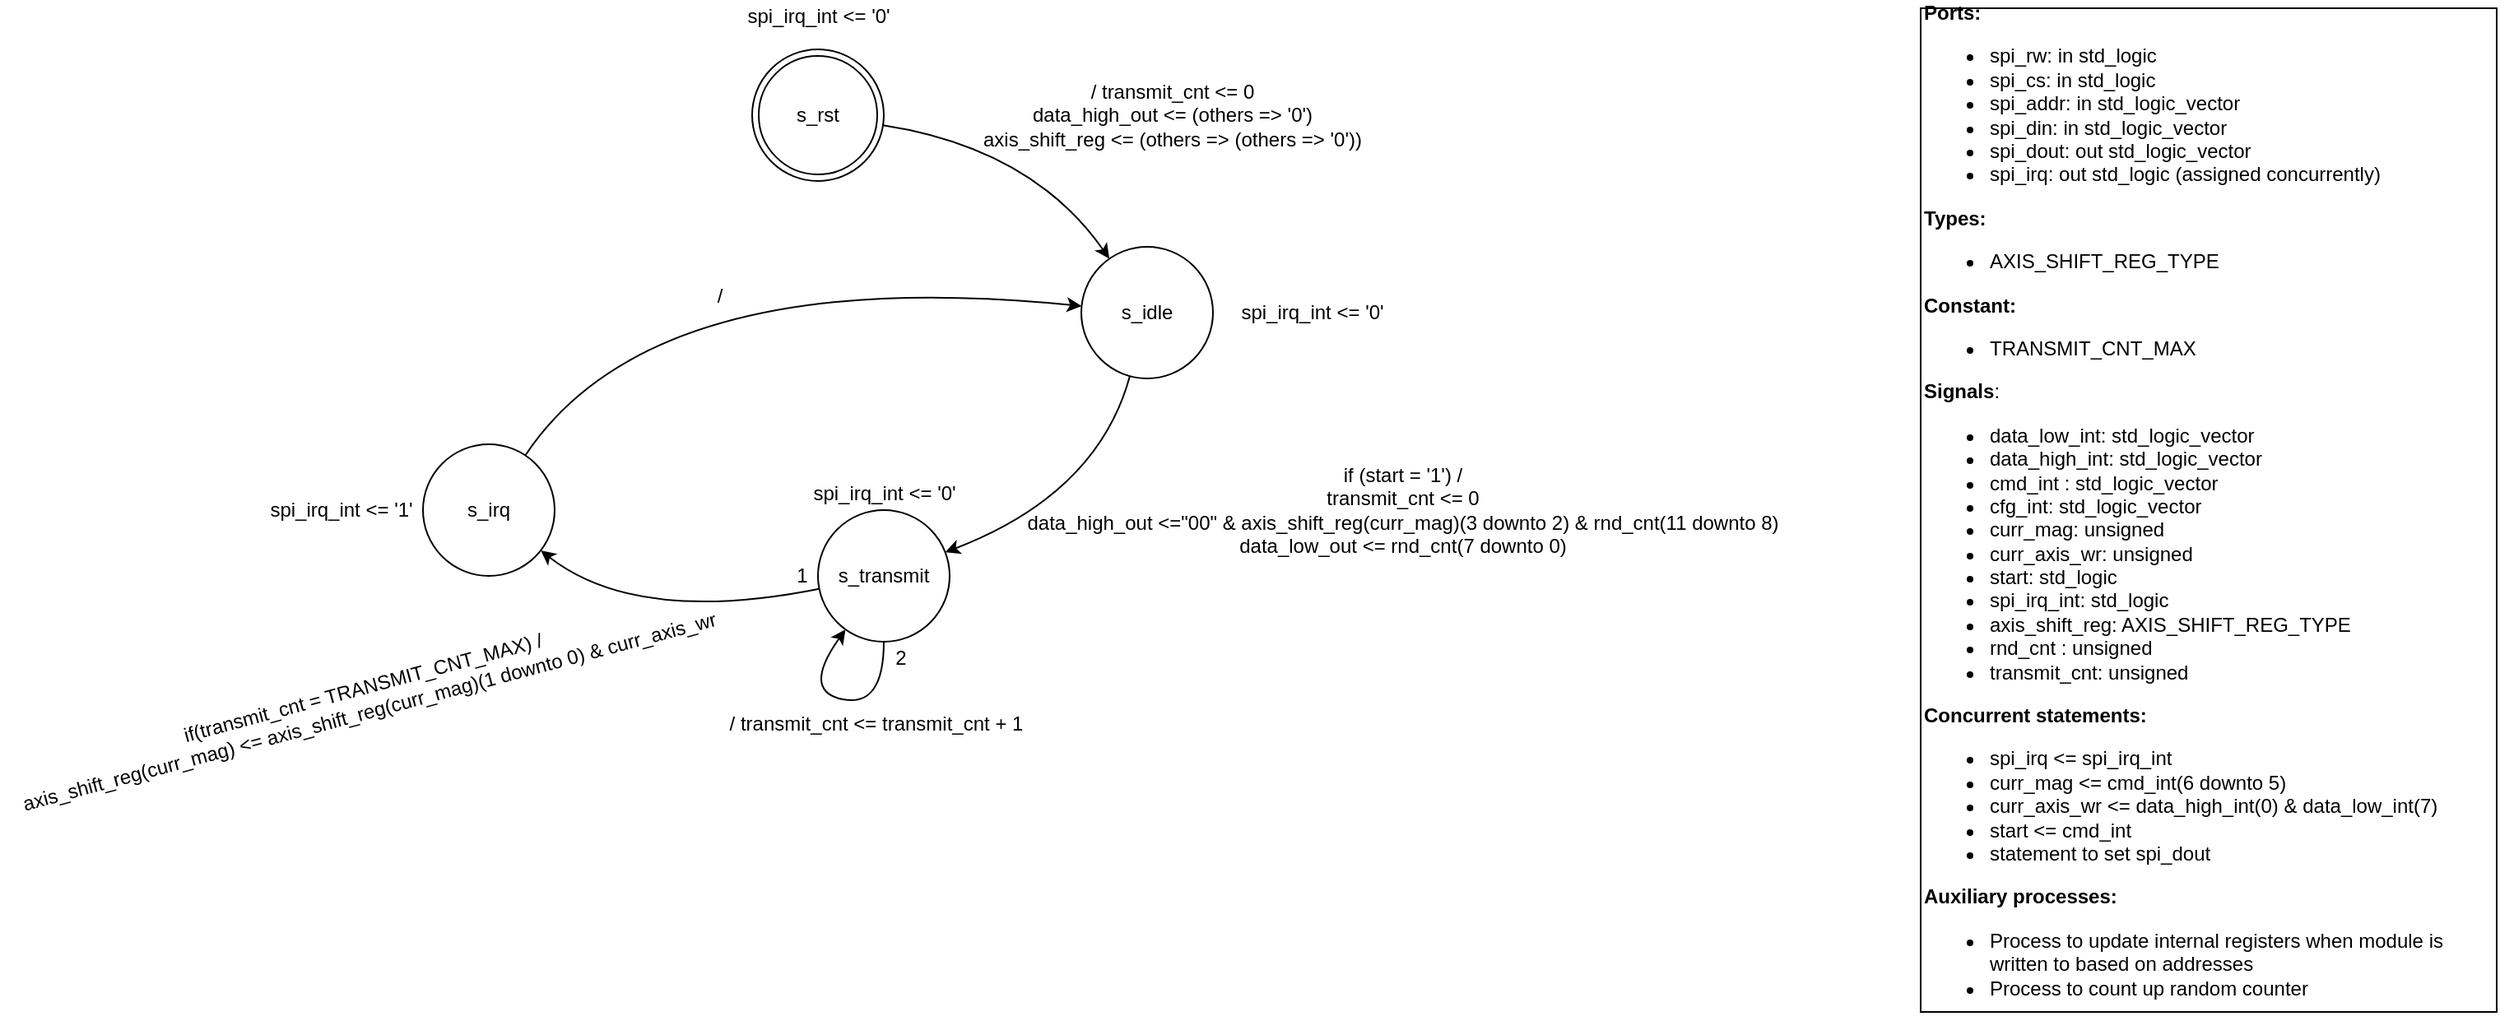 <mxfile version="16.5.3" type="github">
  <diagram id="aBNTrtRrgTnvcZmH2X1p" name="Page-1">
    <mxGraphModel dx="2568" dy="983" grid="1" gridSize="10" guides="1" tooltips="1" connect="1" arrows="1" fold="1" page="1" pageScale="1" pageWidth="850" pageHeight="1100" math="0" shadow="0">
      <root>
        <mxCell id="0" />
        <mxCell id="1" parent="0" />
        <mxCell id="z0jYmmz8D5tQBdlxhoIj-1" value="s_rst" style="ellipse;shape=doubleEllipse;whiteSpace=wrap;html=1;aspect=fixed;" vertex="1" parent="1">
          <mxGeometry x="200" y="240" width="80" height="80" as="geometry" />
        </mxCell>
        <mxCell id="z0jYmmz8D5tQBdlxhoIj-2" value="s_idle" style="ellipse;whiteSpace=wrap;html=1;aspect=fixed;" vertex="1" parent="1">
          <mxGeometry x="400" y="360" width="80" height="80" as="geometry" />
        </mxCell>
        <mxCell id="z0jYmmz8D5tQBdlxhoIj-3" value="&lt;div&gt;&lt;b&gt;Ports:&lt;/b&gt;&lt;/div&gt;&lt;ul&gt;&lt;li&gt;spi_rw: in std_logic&lt;/li&gt;&lt;li&gt;spi_cs: in std_logic&lt;/li&gt;&lt;li&gt;spi_addr: in std_logic_vector&lt;/li&gt;&lt;li&gt;spi_din: in std_logic_vector&lt;/li&gt;&lt;li&gt;spi_dout: out std_logic_vector&lt;/li&gt;&lt;li&gt;spi_irq: out std_logic (assigned concurrently)&lt;br&gt;&lt;/li&gt;&lt;/ul&gt;&lt;div&gt;&lt;b&gt;Types:&lt;/b&gt;&lt;/div&gt;&lt;div&gt;&lt;ul&gt;&lt;li&gt;AXIS_SHIFT_REG_TYPE&lt;br&gt;&lt;/li&gt;&lt;/ul&gt;&lt;/div&gt;&lt;div&gt;&lt;b&gt;Constant:&lt;/b&gt;&lt;/div&gt;&lt;div&gt;&lt;ul&gt;&lt;b&gt;&lt;/b&gt;&lt;li&gt;TRANSMIT_CNT_MAX&lt;br&gt;&lt;/li&gt;&lt;/ul&gt;&lt;/div&gt;&lt;div&gt;&lt;b&gt;Signals&lt;/b&gt;:&lt;br&gt;&lt;ul&gt;&lt;li&gt;data_low_int: std_logic_vector&lt;/li&gt;&lt;li&gt;data_high_int: std_logic_vector&lt;/li&gt;&lt;li&gt;cmd_int : std_logic_vector&lt;/li&gt;&lt;li&gt;cfg_int: std_logic_vector&lt;/li&gt;&lt;li&gt;curr_mag: unsigned&lt;/li&gt;&lt;li&gt;curr_axis_wr: unsigned&lt;/li&gt;&lt;li&gt;start: std_logic&lt;/li&gt;&lt;li&gt;spi_irq_int: std_logic&lt;/li&gt;&lt;li&gt;axis_shift_reg: AXIS_SHIFT_REG_TYPE&lt;/li&gt;&lt;li&gt;rnd_cnt : unsigned&lt;/li&gt;&lt;li&gt;transmit_cnt: unsigned&lt;br&gt;&lt;/li&gt;&lt;/ul&gt;&lt;div&gt;&lt;b&gt;Concurrent statements:&lt;/b&gt;&lt;/div&gt;&lt;div&gt;&lt;ul&gt;&lt;b&gt;&lt;/b&gt;&lt;li&gt;spi_irq &amp;lt;= spi_irq_int&lt;/li&gt;&lt;li&gt;curr_mag &amp;lt;= cmd_int(6 downto 5)&lt;/li&gt;&lt;li&gt;curr_axis_wr &amp;lt;= data_high_int(0) &amp;amp; data_low_int(7)&lt;/li&gt;&lt;li&gt;start &amp;lt;= cmd_int&lt;/li&gt;&lt;li&gt;statement to set spi_dout&lt;br&gt;&lt;/li&gt;&lt;/ul&gt;&lt;/div&gt;&lt;div&gt;&lt;b&gt;Auxiliary processes:&lt;/b&gt;&lt;/div&gt;&lt;div&gt;&lt;ul&gt;&lt;li&gt;Process to update internal registers when module is written to based on addresses&lt;/li&gt;&lt;li&gt;Process to count up random counter&lt;br&gt;&lt;/li&gt;&lt;/ul&gt;&lt;/div&gt;&lt;/div&gt;" style="rounded=0;whiteSpace=wrap;html=1;align=left;" vertex="1" parent="1">
          <mxGeometry x="910" y="215" width="350" height="610" as="geometry" />
        </mxCell>
        <mxCell id="z0jYmmz8D5tQBdlxhoIj-4" value="" style="curved=1;endArrow=classic;html=1;rounded=0;" edge="1" parent="1" source="z0jYmmz8D5tQBdlxhoIj-1" target="z0jYmmz8D5tQBdlxhoIj-2">
          <mxGeometry width="50" height="50" relative="1" as="geometry">
            <mxPoint x="240" y="410" as="sourcePoint" />
            <mxPoint x="290" y="360" as="targetPoint" />
            <Array as="points">
              <mxPoint x="370" y="300" />
            </Array>
          </mxGeometry>
        </mxCell>
        <mxCell id="z0jYmmz8D5tQBdlxhoIj-5" value="" style="curved=1;endArrow=classic;html=1;rounded=0;" edge="1" parent="1" source="z0jYmmz8D5tQBdlxhoIj-2" target="z0jYmmz8D5tQBdlxhoIj-6">
          <mxGeometry width="50" height="50" relative="1" as="geometry">
            <mxPoint x="440" y="520" as="sourcePoint" />
            <mxPoint x="490" y="470" as="targetPoint" />
            <Array as="points">
              <mxPoint x="410" y="510" />
            </Array>
          </mxGeometry>
        </mxCell>
        <mxCell id="z0jYmmz8D5tQBdlxhoIj-6" value="s_transmit" style="ellipse;whiteSpace=wrap;html=1;aspect=fixed;" vertex="1" parent="1">
          <mxGeometry x="240" y="520" width="80" height="80" as="geometry" />
        </mxCell>
        <mxCell id="z0jYmmz8D5tQBdlxhoIj-7" value="&lt;div&gt;if (start = &#39;1&#39;) /&lt;/div&gt;&lt;div&gt;transmit_cnt &amp;lt;= 0&lt;/div&gt;&lt;div&gt;data_high_out &amp;lt;=&quot;00&quot; &amp;amp; axis_shift_reg(curr_mag)(3 downto 2) &amp;amp; rnd_cnt(11 downto 8)&lt;/div&gt;&lt;div&gt;data_low_out &amp;lt;= rnd_cnt(7 downto 0)&lt;br&gt;&lt;/div&gt;" style="text;html=1;align=center;verticalAlign=middle;resizable=0;points=[];autosize=1;strokeColor=none;fillColor=none;" vertex="1" parent="1">
          <mxGeometry x="360" y="490" width="470" height="60" as="geometry" />
        </mxCell>
        <mxCell id="z0jYmmz8D5tQBdlxhoIj-8" value="" style="curved=1;endArrow=classic;html=1;rounded=0;" edge="1" parent="1" source="z0jYmmz8D5tQBdlxhoIj-6" target="z0jYmmz8D5tQBdlxhoIj-6">
          <mxGeometry width="50" height="50" relative="1" as="geometry">
            <mxPoint x="170" y="690" as="sourcePoint" />
            <mxPoint x="220" y="640" as="targetPoint" />
            <Array as="points">
              <mxPoint x="280" y="640" />
              <mxPoint x="230" y="630" />
            </Array>
          </mxGeometry>
        </mxCell>
        <mxCell id="z0jYmmz8D5tQBdlxhoIj-9" value="/ transmit_cnt &amp;lt;= transmit_cnt + 1" style="text;html=1;align=center;verticalAlign=middle;resizable=0;points=[];autosize=1;strokeColor=none;fillColor=none;" vertex="1" parent="1">
          <mxGeometry x="180" y="640" width="190" height="20" as="geometry" />
        </mxCell>
        <mxCell id="z0jYmmz8D5tQBdlxhoIj-10" value="s_irq" style="ellipse;whiteSpace=wrap;html=1;aspect=fixed;" vertex="1" parent="1">
          <mxGeometry y="480" width="80" height="80" as="geometry" />
        </mxCell>
        <mxCell id="z0jYmmz8D5tQBdlxhoIj-11" value="" style="curved=1;endArrow=classic;html=1;rounded=0;" edge="1" parent="1" source="z0jYmmz8D5tQBdlxhoIj-6" target="z0jYmmz8D5tQBdlxhoIj-10">
          <mxGeometry width="50" height="50" relative="1" as="geometry">
            <mxPoint x="120" y="600" as="sourcePoint" />
            <mxPoint x="170" y="550" as="targetPoint" />
            <Array as="points">
              <mxPoint x="130" y="590" />
            </Array>
          </mxGeometry>
        </mxCell>
        <mxCell id="z0jYmmz8D5tQBdlxhoIj-12" value="&lt;div&gt;if(transmit_cnt = TRANSMIT_CNT_MAX) /&lt;/div&gt;&lt;div&gt;axis_shift_reg(curr_mag) &amp;lt;= axis_shift_reg(curr_mag)(1 downto 0) &amp;amp; curr_axis_wr&lt;/div&gt;" style="text;html=1;align=center;verticalAlign=middle;resizable=0;points=[];autosize=1;strokeColor=none;fillColor=none;rotation=-15;" vertex="1" parent="1">
          <mxGeometry x="-260" y="620" width="450" height="30" as="geometry" />
        </mxCell>
        <mxCell id="z0jYmmz8D5tQBdlxhoIj-13" value="spi_irq_int &amp;lt;= &#39;0&#39;" style="text;html=1;align=center;verticalAlign=middle;resizable=0;points=[];autosize=1;strokeColor=none;fillColor=none;" vertex="1" parent="1">
          <mxGeometry x="190" y="210" width="100" height="20" as="geometry" />
        </mxCell>
        <mxCell id="z0jYmmz8D5tQBdlxhoIj-14" value="spi_irq_int &amp;lt;= &#39;0&#39;" style="text;html=1;align=center;verticalAlign=middle;resizable=0;points=[];autosize=1;strokeColor=none;fillColor=none;" vertex="1" parent="1">
          <mxGeometry x="490" y="390" width="100" height="20" as="geometry" />
        </mxCell>
        <mxCell id="z0jYmmz8D5tQBdlxhoIj-15" value="spi_irq_int &amp;lt;= &#39;0&#39;" style="text;html=1;align=center;verticalAlign=middle;resizable=0;points=[];autosize=1;strokeColor=none;fillColor=none;" vertex="1" parent="1">
          <mxGeometry x="230" y="500" width="100" height="20" as="geometry" />
        </mxCell>
        <mxCell id="z0jYmmz8D5tQBdlxhoIj-16" value="spi_irq_int &amp;lt;= &#39;1&#39;" style="text;html=1;align=center;verticalAlign=middle;resizable=0;points=[];autosize=1;strokeColor=none;fillColor=none;" vertex="1" parent="1">
          <mxGeometry x="-100" y="510" width="100" height="20" as="geometry" />
        </mxCell>
        <mxCell id="z0jYmmz8D5tQBdlxhoIj-17" value="1" style="text;html=1;align=center;verticalAlign=middle;resizable=0;points=[];autosize=1;strokeColor=none;fillColor=none;" vertex="1" parent="1">
          <mxGeometry x="220" y="550" width="20" height="20" as="geometry" />
        </mxCell>
        <mxCell id="z0jYmmz8D5tQBdlxhoIj-18" value="2" style="text;html=1;align=center;verticalAlign=middle;resizable=0;points=[];autosize=1;strokeColor=none;fillColor=none;" vertex="1" parent="1">
          <mxGeometry x="280" y="600" width="20" height="20" as="geometry" />
        </mxCell>
        <mxCell id="z0jYmmz8D5tQBdlxhoIj-19" value="" style="curved=1;endArrow=classic;html=1;rounded=0;" edge="1" parent="1" source="z0jYmmz8D5tQBdlxhoIj-10" target="z0jYmmz8D5tQBdlxhoIj-2">
          <mxGeometry width="50" height="50" relative="1" as="geometry">
            <mxPoint x="40" y="450" as="sourcePoint" />
            <mxPoint x="90" y="400" as="targetPoint" />
            <Array as="points">
              <mxPoint x="140" y="370" />
            </Array>
          </mxGeometry>
        </mxCell>
        <mxCell id="z0jYmmz8D5tQBdlxhoIj-20" value="/ " style="text;html=1;align=center;verticalAlign=middle;resizable=0;points=[];autosize=1;strokeColor=none;fillColor=none;" vertex="1" parent="1">
          <mxGeometry x="170" y="380" width="20" height="20" as="geometry" />
        </mxCell>
        <mxCell id="z0jYmmz8D5tQBdlxhoIj-21" value="&lt;div&gt;/ transmit_cnt &amp;lt;= 0&lt;/div&gt;&lt;div&gt;data_high_out &amp;lt;= (others =&amp;gt; &#39;0&#39;)&lt;/div&gt;&lt;div&gt;axis_shift_reg &amp;lt;= (others =&amp;gt; (others =&amp;gt; &#39;0&#39;))&lt;br&gt;&lt;/div&gt;" style="text;html=1;align=center;verticalAlign=middle;resizable=0;points=[];autosize=1;strokeColor=none;fillColor=none;" vertex="1" parent="1">
          <mxGeometry x="330" y="255" width="250" height="50" as="geometry" />
        </mxCell>
      </root>
    </mxGraphModel>
  </diagram>
</mxfile>
